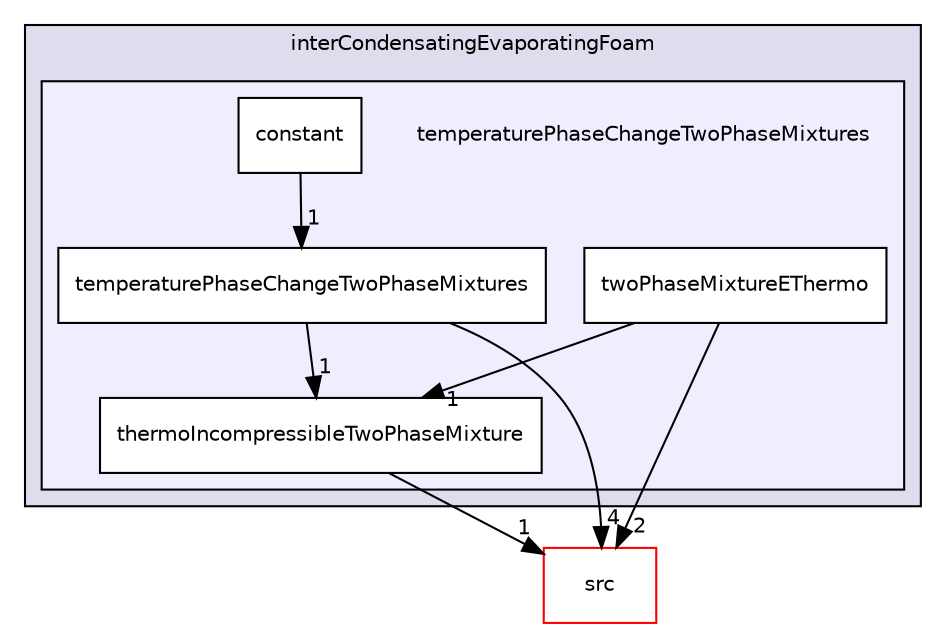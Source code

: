 digraph "applications/solvers/multiphase/interCondensatingEvaporatingFoam/temperaturePhaseChangeTwoPhaseMixtures" {
  bgcolor=transparent;
  compound=true
  node [ fontsize="10", fontname="Helvetica"];
  edge [ labelfontsize="10", labelfontname="Helvetica"];
  subgraph clusterdir_33ede23bbfdf54ef70385df3b58095a2 {
    graph [ bgcolor="#ddddee", pencolor="black", label="interCondensatingEvaporatingFoam" fontname="Helvetica", fontsize="10", URL="dir_33ede23bbfdf54ef70385df3b58095a2.html"]
  subgraph clusterdir_1b2978f99b5e6334d69c620108eefd19 {
    graph [ bgcolor="#eeeeff", pencolor="black", label="" URL="dir_1b2978f99b5e6334d69c620108eefd19.html"];
    dir_1b2978f99b5e6334d69c620108eefd19 [shape=plaintext label="temperaturePhaseChangeTwoPhaseMixtures"];
    dir_a4341bb4d9e416839f737a582dbd48d3 [shape=box label="constant" color="black" fillcolor="white" style="filled" URL="dir_a4341bb4d9e416839f737a582dbd48d3.html"];
    dir_6ab6d4998e8fe066801bea300c8fa098 [shape=box label="temperaturePhaseChangeTwoPhaseMixtures" color="black" fillcolor="white" style="filled" URL="dir_6ab6d4998e8fe066801bea300c8fa098.html"];
    dir_fd2feea57022d804eab3cb8ae6636dc9 [shape=box label="thermoIncompressibleTwoPhaseMixture" color="black" fillcolor="white" style="filled" URL="dir_fd2feea57022d804eab3cb8ae6636dc9.html"];
    dir_6db3b7032d6e0e857988ba324d9912ce [shape=box label="twoPhaseMixtureEThermo" color="black" fillcolor="white" style="filled" URL="dir_6db3b7032d6e0e857988ba324d9912ce.html"];
  }
  }
  dir_68267d1309a1af8e8297ef4c3efbcdba [shape=box label="src" color="red" URL="dir_68267d1309a1af8e8297ef4c3efbcdba.html"];
  dir_6db3b7032d6e0e857988ba324d9912ce->dir_68267d1309a1af8e8297ef4c3efbcdba [headlabel="2", labeldistance=1.5 headhref="dir_000210_000499.html"];
  dir_6db3b7032d6e0e857988ba324d9912ce->dir_fd2feea57022d804eab3cb8ae6636dc9 [headlabel="1", labeldistance=1.5 headhref="dir_000210_000209.html"];
  dir_6ab6d4998e8fe066801bea300c8fa098->dir_68267d1309a1af8e8297ef4c3efbcdba [headlabel="4", labeldistance=1.5 headhref="dir_000208_000499.html"];
  dir_6ab6d4998e8fe066801bea300c8fa098->dir_fd2feea57022d804eab3cb8ae6636dc9 [headlabel="1", labeldistance=1.5 headhref="dir_000208_000209.html"];
  dir_a4341bb4d9e416839f737a582dbd48d3->dir_6ab6d4998e8fe066801bea300c8fa098 [headlabel="1", labeldistance=1.5 headhref="dir_003717_000208.html"];
  dir_fd2feea57022d804eab3cb8ae6636dc9->dir_68267d1309a1af8e8297ef4c3efbcdba [headlabel="1", labeldistance=1.5 headhref="dir_000209_000499.html"];
}
